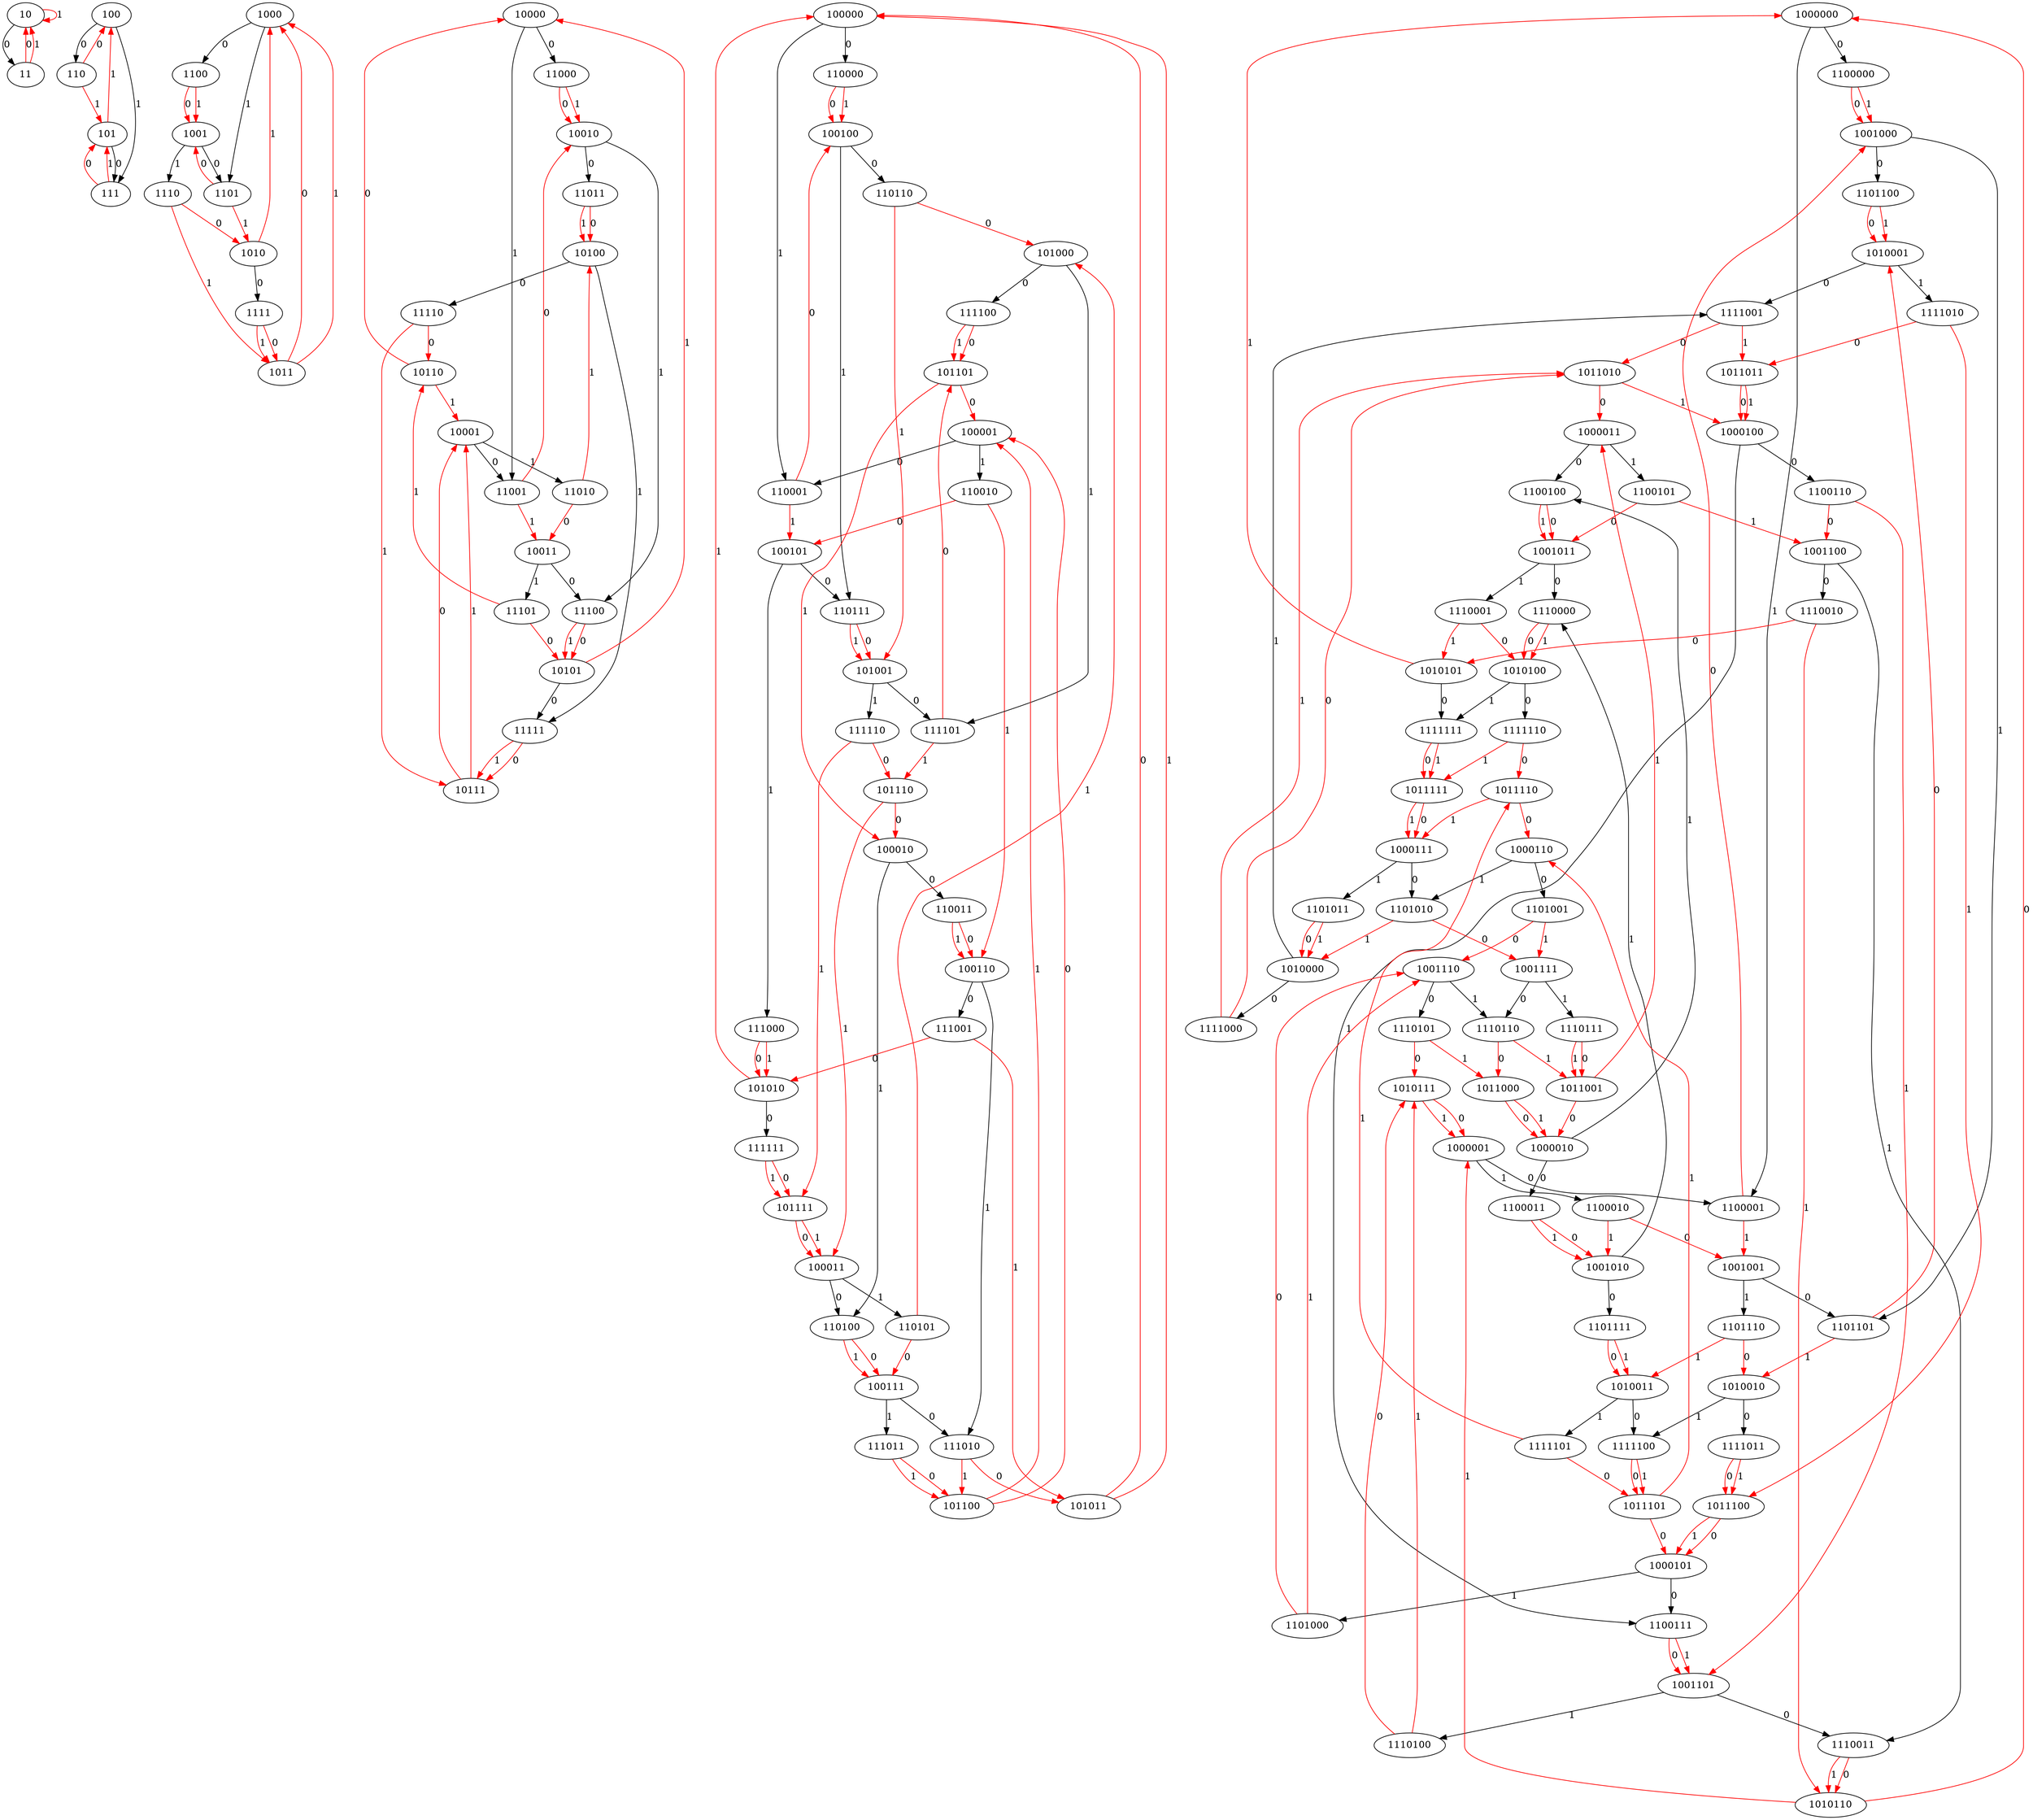 digraph {
# 10 + 01 + 0 = 011
10 -> 11 [label="0" ]
# 10 + 01 + 1 = 100
10 -> 10 [label="1"color="red" ]
# 11 + 01 + 0 = 100
11 -> 10 [label="0"color="red" ]
# 11 + 01 + 1 = 101
11 -> 10 [label="1"color="red" ]
# 100 + 010 + 0 = 0110
100 -> 110 [label="0" ]
# 100 + 010 + 1 = 0111
100 -> 111 [label="1" ]
# 101 + 010 + 0 = 0111
101 -> 111 [label="0" ]
# 101 + 010 + 1 = 1000
101 -> 100 [label="1"color="red" ]
# 110 + 011 + 0 = 1001
110 -> 100 [label="0"color="red" ]
# 110 + 011 + 1 = 1010
110 -> 101 [label="1"color="red" ]
# 111 + 011 + 0 = 1010
111 -> 101 [label="0"color="red" ]
# 111 + 011 + 1 = 1011
111 -> 101 [label="1"color="red" ]
# 1000 + 0100 + 0 = 01100
1000 -> 1100 [label="0" ]
# 1000 + 0100 + 1 = 01101
1000 -> 1101 [label="1" ]
# 1001 + 0100 + 0 = 01101
1001 -> 1101 [label="0" ]
# 1001 + 0100 + 1 = 01110
1001 -> 1110 [label="1" ]
# 1010 + 0101 + 0 = 01111
1010 -> 1111 [label="0" ]
# 1010 + 0101 + 1 = 10000
1010 -> 1000 [label="1"color="red" ]
# 1011 + 0101 + 0 = 10000
1011 -> 1000 [label="0"color="red" ]
# 1011 + 0101 + 1 = 10001
1011 -> 1000 [label="1"color="red" ]
# 1100 + 0110 + 0 = 10010
1100 -> 1001 [label="0"color="red" ]
# 1100 + 0110 + 1 = 10011
1100 -> 1001 [label="1"color="red" ]
# 1101 + 0110 + 0 = 10011
1101 -> 1001 [label="0"color="red" ]
# 1101 + 0110 + 1 = 10100
1101 -> 1010 [label="1"color="red" ]
# 1110 + 0111 + 0 = 10101
1110 -> 1010 [label="0"color="red" ]
# 1110 + 0111 + 1 = 10110
1110 -> 1011 [label="1"color="red" ]
# 1111 + 0111 + 0 = 10110
1111 -> 1011 [label="0"color="red" ]
# 1111 + 0111 + 1 = 10111
1111 -> 1011 [label="1"color="red" ]
# 10000 + 01000 + 0 = 011000
10000 -> 11000 [label="0" ]
# 10000 + 01000 + 1 = 011001
10000 -> 11001 [label="1" ]
# 10001 + 01000 + 0 = 011001
10001 -> 11001 [label="0" ]
# 10001 + 01000 + 1 = 011010
10001 -> 11010 [label="1" ]
# 10010 + 01001 + 0 = 011011
10010 -> 11011 [label="0" ]
# 10010 + 01001 + 1 = 011100
10010 -> 11100 [label="1" ]
# 10011 + 01001 + 0 = 011100
10011 -> 11100 [label="0" ]
# 10011 + 01001 + 1 = 011101
10011 -> 11101 [label="1" ]
# 10100 + 01010 + 0 = 011110
10100 -> 11110 [label="0" ]
# 10100 + 01010 + 1 = 011111
10100 -> 11111 [label="1" ]
# 10101 + 01010 + 0 = 011111
10101 -> 11111 [label="0" ]
# 10101 + 01010 + 1 = 100000
10101 -> 10000 [label="1"color="red" ]
# 10110 + 01011 + 0 = 100001
10110 -> 10000 [label="0"color="red" ]
# 10110 + 01011 + 1 = 100010
10110 -> 10001 [label="1"color="red" ]
# 10111 + 01011 + 0 = 100010
10111 -> 10001 [label="0"color="red" ]
# 10111 + 01011 + 1 = 100011
10111 -> 10001 [label="1"color="red" ]
# 11000 + 01100 + 0 = 100100
11000 -> 10010 [label="0"color="red" ]
# 11000 + 01100 + 1 = 100101
11000 -> 10010 [label="1"color="red" ]
# 11001 + 01100 + 0 = 100101
11001 -> 10010 [label="0"color="red" ]
# 11001 + 01100 + 1 = 100110
11001 -> 10011 [label="1"color="red" ]
# 11010 + 01101 + 0 = 100111
11010 -> 10011 [label="0"color="red" ]
# 11010 + 01101 + 1 = 101000
11010 -> 10100 [label="1"color="red" ]
# 11011 + 01101 + 0 = 101000
11011 -> 10100 [label="0"color="red" ]
# 11011 + 01101 + 1 = 101001
11011 -> 10100 [label="1"color="red" ]
# 11100 + 01110 + 0 = 101010
11100 -> 10101 [label="0"color="red" ]
# 11100 + 01110 + 1 = 101011
11100 -> 10101 [label="1"color="red" ]
# 11101 + 01110 + 0 = 101011
11101 -> 10101 [label="0"color="red" ]
# 11101 + 01110 + 1 = 101100
11101 -> 10110 [label="1"color="red" ]
# 11110 + 01111 + 0 = 101101
11110 -> 10110 [label="0"color="red" ]
# 11110 + 01111 + 1 = 101110
11110 -> 10111 [label="1"color="red" ]
# 11111 + 01111 + 0 = 101110
11111 -> 10111 [label="0"color="red" ]
# 11111 + 01111 + 1 = 101111
11111 -> 10111 [label="1"color="red" ]
# 100000 + 010000 + 0 = 0110000
100000 -> 110000 [label="0" ]
# 100000 + 010000 + 1 = 0110001
100000 -> 110001 [label="1" ]
# 100001 + 010000 + 0 = 0110001
100001 -> 110001 [label="0" ]
# 100001 + 010000 + 1 = 0110010
100001 -> 110010 [label="1" ]
# 100010 + 010001 + 0 = 0110011
100010 -> 110011 [label="0" ]
# 100010 + 010001 + 1 = 0110100
100010 -> 110100 [label="1" ]
# 100011 + 010001 + 0 = 0110100
100011 -> 110100 [label="0" ]
# 100011 + 010001 + 1 = 0110101
100011 -> 110101 [label="1" ]
# 100100 + 010010 + 0 = 0110110
100100 -> 110110 [label="0" ]
# 100100 + 010010 + 1 = 0110111
100100 -> 110111 [label="1" ]
# 100101 + 010010 + 0 = 0110111
100101 -> 110111 [label="0" ]
# 100101 + 010010 + 1 = 0111000
100101 -> 111000 [label="1" ]
# 100110 + 010011 + 0 = 0111001
100110 -> 111001 [label="0" ]
# 100110 + 010011 + 1 = 0111010
100110 -> 111010 [label="1" ]
# 100111 + 010011 + 0 = 0111010
100111 -> 111010 [label="0" ]
# 100111 + 010011 + 1 = 0111011
100111 -> 111011 [label="1" ]
# 101000 + 010100 + 0 = 0111100
101000 -> 111100 [label="0" ]
# 101000 + 010100 + 1 = 0111101
101000 -> 111101 [label="1" ]
# 101001 + 010100 + 0 = 0111101
101001 -> 111101 [label="0" ]
# 101001 + 010100 + 1 = 0111110
101001 -> 111110 [label="1" ]
# 101010 + 010101 + 0 = 0111111
101010 -> 111111 [label="0" ]
# 101010 + 010101 + 1 = 1000000
101010 -> 100000 [label="1"color="red" ]
# 101011 + 010101 + 0 = 1000000
101011 -> 100000 [label="0"color="red" ]
# 101011 + 010101 + 1 = 1000001
101011 -> 100000 [label="1"color="red" ]
# 101100 + 010110 + 0 = 1000010
101100 -> 100001 [label="0"color="red" ]
# 101100 + 010110 + 1 = 1000011
101100 -> 100001 [label="1"color="red" ]
# 101101 + 010110 + 0 = 1000011
101101 -> 100001 [label="0"color="red" ]
# 101101 + 010110 + 1 = 1000100
101101 -> 100010 [label="1"color="red" ]
# 101110 + 010111 + 0 = 1000101
101110 -> 100010 [label="0"color="red" ]
# 101110 + 010111 + 1 = 1000110
101110 -> 100011 [label="1"color="red" ]
# 101111 + 010111 + 0 = 1000110
101111 -> 100011 [label="0"color="red" ]
# 101111 + 010111 + 1 = 1000111
101111 -> 100011 [label="1"color="red" ]
# 110000 + 011000 + 0 = 1001000
110000 -> 100100 [label="0"color="red" ]
# 110000 + 011000 + 1 = 1001001
110000 -> 100100 [label="1"color="red" ]
# 110001 + 011000 + 0 = 1001001
110001 -> 100100 [label="0"color="red" ]
# 110001 + 011000 + 1 = 1001010
110001 -> 100101 [label="1"color="red" ]
# 110010 + 011001 + 0 = 1001011
110010 -> 100101 [label="0"color="red" ]
# 110010 + 011001 + 1 = 1001100
110010 -> 100110 [label="1"color="red" ]
# 110011 + 011001 + 0 = 1001100
110011 -> 100110 [label="0"color="red" ]
# 110011 + 011001 + 1 = 1001101
110011 -> 100110 [label="1"color="red" ]
# 110100 + 011010 + 0 = 1001110
110100 -> 100111 [label="0"color="red" ]
# 110100 + 011010 + 1 = 1001111
110100 -> 100111 [label="1"color="red" ]
# 110101 + 011010 + 0 = 1001111
110101 -> 100111 [label="0"color="red" ]
# 110101 + 011010 + 1 = 1010000
110101 -> 101000 [label="1"color="red" ]
# 110110 + 011011 + 0 = 1010001
110110 -> 101000 [label="0"color="red" ]
# 110110 + 011011 + 1 = 1010010
110110 -> 101001 [label="1"color="red" ]
# 110111 + 011011 + 0 = 1010010
110111 -> 101001 [label="0"color="red" ]
# 110111 + 011011 + 1 = 1010011
110111 -> 101001 [label="1"color="red" ]
# 111000 + 011100 + 0 = 1010100
111000 -> 101010 [label="0"color="red" ]
# 111000 + 011100 + 1 = 1010101
111000 -> 101010 [label="1"color="red" ]
# 111001 + 011100 + 0 = 1010101
111001 -> 101010 [label="0"color="red" ]
# 111001 + 011100 + 1 = 1010110
111001 -> 101011 [label="1"color="red" ]
# 111010 + 011101 + 0 = 1010111
111010 -> 101011 [label="0"color="red" ]
# 111010 + 011101 + 1 = 1011000
111010 -> 101100 [label="1"color="red" ]
# 111011 + 011101 + 0 = 1011000
111011 -> 101100 [label="0"color="red" ]
# 111011 + 011101 + 1 = 1011001
111011 -> 101100 [label="1"color="red" ]
# 111100 + 011110 + 0 = 1011010
111100 -> 101101 [label="0"color="red" ]
# 111100 + 011110 + 1 = 1011011
111100 -> 101101 [label="1"color="red" ]
# 111101 + 011110 + 0 = 1011011
111101 -> 101101 [label="0"color="red" ]
# 111101 + 011110 + 1 = 1011100
111101 -> 101110 [label="1"color="red" ]
# 111110 + 011111 + 0 = 1011101
111110 -> 101110 [label="0"color="red" ]
# 111110 + 011111 + 1 = 1011110
111110 -> 101111 [label="1"color="red" ]
# 111111 + 011111 + 0 = 1011110
111111 -> 101111 [label="0"color="red" ]
# 111111 + 011111 + 1 = 1011111
111111 -> 101111 [label="1"color="red" ]
# 1000000 + 0100000 + 0 = 01100000
1000000 -> 1100000 [label="0" ]
# 1000000 + 0100000 + 1 = 01100001
1000000 -> 1100001 [label="1" ]
# 1000001 + 0100000 + 0 = 01100001
1000001 -> 1100001 [label="0" ]
# 1000001 + 0100000 + 1 = 01100010
1000001 -> 1100010 [label="1" ]
# 1000010 + 0100001 + 0 = 01100011
1000010 -> 1100011 [label="0" ]
# 1000010 + 0100001 + 1 = 01100100
1000010 -> 1100100 [label="1" ]
# 1000011 + 0100001 + 0 = 01100100
1000011 -> 1100100 [label="0" ]
# 1000011 + 0100001 + 1 = 01100101
1000011 -> 1100101 [label="1" ]
# 1000100 + 0100010 + 0 = 01100110
1000100 -> 1100110 [label="0" ]
# 1000100 + 0100010 + 1 = 01100111
1000100 -> 1100111 [label="1" ]
# 1000101 + 0100010 + 0 = 01100111
1000101 -> 1100111 [label="0" ]
# 1000101 + 0100010 + 1 = 01101000
1000101 -> 1101000 [label="1" ]
# 1000110 + 0100011 + 0 = 01101001
1000110 -> 1101001 [label="0" ]
# 1000110 + 0100011 + 1 = 01101010
1000110 -> 1101010 [label="1" ]
# 1000111 + 0100011 + 0 = 01101010
1000111 -> 1101010 [label="0" ]
# 1000111 + 0100011 + 1 = 01101011
1000111 -> 1101011 [label="1" ]
# 1001000 + 0100100 + 0 = 01101100
1001000 -> 1101100 [label="0" ]
# 1001000 + 0100100 + 1 = 01101101
1001000 -> 1101101 [label="1" ]
# 1001001 + 0100100 + 0 = 01101101
1001001 -> 1101101 [label="0" ]
# 1001001 + 0100100 + 1 = 01101110
1001001 -> 1101110 [label="1" ]
# 1001010 + 0100101 + 0 = 01101111
1001010 -> 1101111 [label="0" ]
# 1001010 + 0100101 + 1 = 01110000
1001010 -> 1110000 [label="1" ]
# 1001011 + 0100101 + 0 = 01110000
1001011 -> 1110000 [label="0" ]
# 1001011 + 0100101 + 1 = 01110001
1001011 -> 1110001 [label="1" ]
# 1001100 + 0100110 + 0 = 01110010
1001100 -> 1110010 [label="0" ]
# 1001100 + 0100110 + 1 = 01110011
1001100 -> 1110011 [label="1" ]
# 1001101 + 0100110 + 0 = 01110011
1001101 -> 1110011 [label="0" ]
# 1001101 + 0100110 + 1 = 01110100
1001101 -> 1110100 [label="1" ]
# 1001110 + 0100111 + 0 = 01110101
1001110 -> 1110101 [label="0" ]
# 1001110 + 0100111 + 1 = 01110110
1001110 -> 1110110 [label="1" ]
# 1001111 + 0100111 + 0 = 01110110
1001111 -> 1110110 [label="0" ]
# 1001111 + 0100111 + 1 = 01110111
1001111 -> 1110111 [label="1" ]
# 1010000 + 0101000 + 0 = 01111000
1010000 -> 1111000 [label="0" ]
# 1010000 + 0101000 + 1 = 01111001
1010000 -> 1111001 [label="1" ]
# 1010001 + 0101000 + 0 = 01111001
1010001 -> 1111001 [label="0" ]
# 1010001 + 0101000 + 1 = 01111010
1010001 -> 1111010 [label="1" ]
# 1010010 + 0101001 + 0 = 01111011
1010010 -> 1111011 [label="0" ]
# 1010010 + 0101001 + 1 = 01111100
1010010 -> 1111100 [label="1" ]
# 1010011 + 0101001 + 0 = 01111100
1010011 -> 1111100 [label="0" ]
# 1010011 + 0101001 + 1 = 01111101
1010011 -> 1111101 [label="1" ]
# 1010100 + 0101010 + 0 = 01111110
1010100 -> 1111110 [label="0" ]
# 1010100 + 0101010 + 1 = 01111111
1010100 -> 1111111 [label="1" ]
# 1010101 + 0101010 + 0 = 01111111
1010101 -> 1111111 [label="0" ]
# 1010101 + 0101010 + 1 = 10000000
1010101 -> 1000000 [label="1"color="red" ]
# 1010110 + 0101011 + 0 = 10000001
1010110 -> 1000000 [label="0"color="red" ]
# 1010110 + 0101011 + 1 = 10000010
1010110 -> 1000001 [label="1"color="red" ]
# 1010111 + 0101011 + 0 = 10000010
1010111 -> 1000001 [label="0"color="red" ]
# 1010111 + 0101011 + 1 = 10000011
1010111 -> 1000001 [label="1"color="red" ]
# 1011000 + 0101100 + 0 = 10000100
1011000 -> 1000010 [label="0"color="red" ]
# 1011000 + 0101100 + 1 = 10000101
1011000 -> 1000010 [label="1"color="red" ]
# 1011001 + 0101100 + 0 = 10000101
1011001 -> 1000010 [label="0"color="red" ]
# 1011001 + 0101100 + 1 = 10000110
1011001 -> 1000011 [label="1"color="red" ]
# 1011010 + 0101101 + 0 = 10000111
1011010 -> 1000011 [label="0"color="red" ]
# 1011010 + 0101101 + 1 = 10001000
1011010 -> 1000100 [label="1"color="red" ]
# 1011011 + 0101101 + 0 = 10001000
1011011 -> 1000100 [label="0"color="red" ]
# 1011011 + 0101101 + 1 = 10001001
1011011 -> 1000100 [label="1"color="red" ]
# 1011100 + 0101110 + 0 = 10001010
1011100 -> 1000101 [label="0"color="red" ]
# 1011100 + 0101110 + 1 = 10001011
1011100 -> 1000101 [label="1"color="red" ]
# 1011101 + 0101110 + 0 = 10001011
1011101 -> 1000101 [label="0"color="red" ]
# 1011101 + 0101110 + 1 = 10001100
1011101 -> 1000110 [label="1"color="red" ]
# 1011110 + 0101111 + 0 = 10001101
1011110 -> 1000110 [label="0"color="red" ]
# 1011110 + 0101111 + 1 = 10001110
1011110 -> 1000111 [label="1"color="red" ]
# 1011111 + 0101111 + 0 = 10001110
1011111 -> 1000111 [label="0"color="red" ]
# 1011111 + 0101111 + 1 = 10001111
1011111 -> 1000111 [label="1"color="red" ]
# 1100000 + 0110000 + 0 = 10010000
1100000 -> 1001000 [label="0"color="red" ]
# 1100000 + 0110000 + 1 = 10010001
1100000 -> 1001000 [label="1"color="red" ]
# 1100001 + 0110000 + 0 = 10010001
1100001 -> 1001000 [label="0"color="red" ]
# 1100001 + 0110000 + 1 = 10010010
1100001 -> 1001001 [label="1"color="red" ]
# 1100010 + 0110001 + 0 = 10010011
1100010 -> 1001001 [label="0"color="red" ]
# 1100010 + 0110001 + 1 = 10010100
1100010 -> 1001010 [label="1"color="red" ]
# 1100011 + 0110001 + 0 = 10010100
1100011 -> 1001010 [label="0"color="red" ]
# 1100011 + 0110001 + 1 = 10010101
1100011 -> 1001010 [label="1"color="red" ]
# 1100100 + 0110010 + 0 = 10010110
1100100 -> 1001011 [label="0"color="red" ]
# 1100100 + 0110010 + 1 = 10010111
1100100 -> 1001011 [label="1"color="red" ]
# 1100101 + 0110010 + 0 = 10010111
1100101 -> 1001011 [label="0"color="red" ]
# 1100101 + 0110010 + 1 = 10011000
1100101 -> 1001100 [label="1"color="red" ]
# 1100110 + 0110011 + 0 = 10011001
1100110 -> 1001100 [label="0"color="red" ]
# 1100110 + 0110011 + 1 = 10011010
1100110 -> 1001101 [label="1"color="red" ]
# 1100111 + 0110011 + 0 = 10011010
1100111 -> 1001101 [label="0"color="red" ]
# 1100111 + 0110011 + 1 = 10011011
1100111 -> 1001101 [label="1"color="red" ]
# 1101000 + 0110100 + 0 = 10011100
1101000 -> 1001110 [label="0"color="red" ]
# 1101000 + 0110100 + 1 = 10011101
1101000 -> 1001110 [label="1"color="red" ]
# 1101001 + 0110100 + 0 = 10011101
1101001 -> 1001110 [label="0"color="red" ]
# 1101001 + 0110100 + 1 = 10011110
1101001 -> 1001111 [label="1"color="red" ]
# 1101010 + 0110101 + 0 = 10011111
1101010 -> 1001111 [label="0"color="red" ]
# 1101010 + 0110101 + 1 = 10100000
1101010 -> 1010000 [label="1"color="red" ]
# 1101011 + 0110101 + 0 = 10100000
1101011 -> 1010000 [label="0"color="red" ]
# 1101011 + 0110101 + 1 = 10100001
1101011 -> 1010000 [label="1"color="red" ]
# 1101100 + 0110110 + 0 = 10100010
1101100 -> 1010001 [label="0"color="red" ]
# 1101100 + 0110110 + 1 = 10100011
1101100 -> 1010001 [label="1"color="red" ]
# 1101101 + 0110110 + 0 = 10100011
1101101 -> 1010001 [label="0"color="red" ]
# 1101101 + 0110110 + 1 = 10100100
1101101 -> 1010010 [label="1"color="red" ]
# 1101110 + 0110111 + 0 = 10100101
1101110 -> 1010010 [label="0"color="red" ]
# 1101110 + 0110111 + 1 = 10100110
1101110 -> 1010011 [label="1"color="red" ]
# 1101111 + 0110111 + 0 = 10100110
1101111 -> 1010011 [label="0"color="red" ]
# 1101111 + 0110111 + 1 = 10100111
1101111 -> 1010011 [label="1"color="red" ]
# 1110000 + 0111000 + 0 = 10101000
1110000 -> 1010100 [label="0"color="red" ]
# 1110000 + 0111000 + 1 = 10101001
1110000 -> 1010100 [label="1"color="red" ]
# 1110001 + 0111000 + 0 = 10101001
1110001 -> 1010100 [label="0"color="red" ]
# 1110001 + 0111000 + 1 = 10101010
1110001 -> 1010101 [label="1"color="red" ]
# 1110010 + 0111001 + 0 = 10101011
1110010 -> 1010101 [label="0"color="red" ]
# 1110010 + 0111001 + 1 = 10101100
1110010 -> 1010110 [label="1"color="red" ]
# 1110011 + 0111001 + 0 = 10101100
1110011 -> 1010110 [label="0"color="red" ]
# 1110011 + 0111001 + 1 = 10101101
1110011 -> 1010110 [label="1"color="red" ]
# 1110100 + 0111010 + 0 = 10101110
1110100 -> 1010111 [label="0"color="red" ]
# 1110100 + 0111010 + 1 = 10101111
1110100 -> 1010111 [label="1"color="red" ]
# 1110101 + 0111010 + 0 = 10101111
1110101 -> 1010111 [label="0"color="red" ]
# 1110101 + 0111010 + 1 = 10110000
1110101 -> 1011000 [label="1"color="red" ]
# 1110110 + 0111011 + 0 = 10110001
1110110 -> 1011000 [label="0"color="red" ]
# 1110110 + 0111011 + 1 = 10110010
1110110 -> 1011001 [label="1"color="red" ]
# 1110111 + 0111011 + 0 = 10110010
1110111 -> 1011001 [label="0"color="red" ]
# 1110111 + 0111011 + 1 = 10110011
1110111 -> 1011001 [label="1"color="red" ]
# 1111000 + 0111100 + 0 = 10110100
1111000 -> 1011010 [label="0"color="red" ]
# 1111000 + 0111100 + 1 = 10110101
1111000 -> 1011010 [label="1"color="red" ]
# 1111001 + 0111100 + 0 = 10110101
1111001 -> 1011010 [label="0"color="red" ]
# 1111001 + 0111100 + 1 = 10110110
1111001 -> 1011011 [label="1"color="red" ]
# 1111010 + 0111101 + 0 = 10110111
1111010 -> 1011011 [label="0"color="red" ]
# 1111010 + 0111101 + 1 = 10111000
1111010 -> 1011100 [label="1"color="red" ]
# 1111011 + 0111101 + 0 = 10111000
1111011 -> 1011100 [label="0"color="red" ]
# 1111011 + 0111101 + 1 = 10111001
1111011 -> 1011100 [label="1"color="red" ]
# 1111100 + 0111110 + 0 = 10111010
1111100 -> 1011101 [label="0"color="red" ]
# 1111100 + 0111110 + 1 = 10111011
1111100 -> 1011101 [label="1"color="red" ]
# 1111101 + 0111110 + 0 = 10111011
1111101 -> 1011101 [label="0"color="red" ]
# 1111101 + 0111110 + 1 = 10111100
1111101 -> 1011110 [label="1"color="red" ]
# 1111110 + 0111111 + 0 = 10111101
1111110 -> 1011110 [label="0"color="red" ]
# 1111110 + 0111111 + 1 = 10111110
1111110 -> 1011111 [label="1"color="red" ]
# 1111111 + 0111111 + 0 = 10111110
1111111 -> 1011111 [label="0"color="red" ]
# 1111111 + 0111111 + 1 = 10111111
1111111 -> 1011111 [label="1"color="red" ]
}
